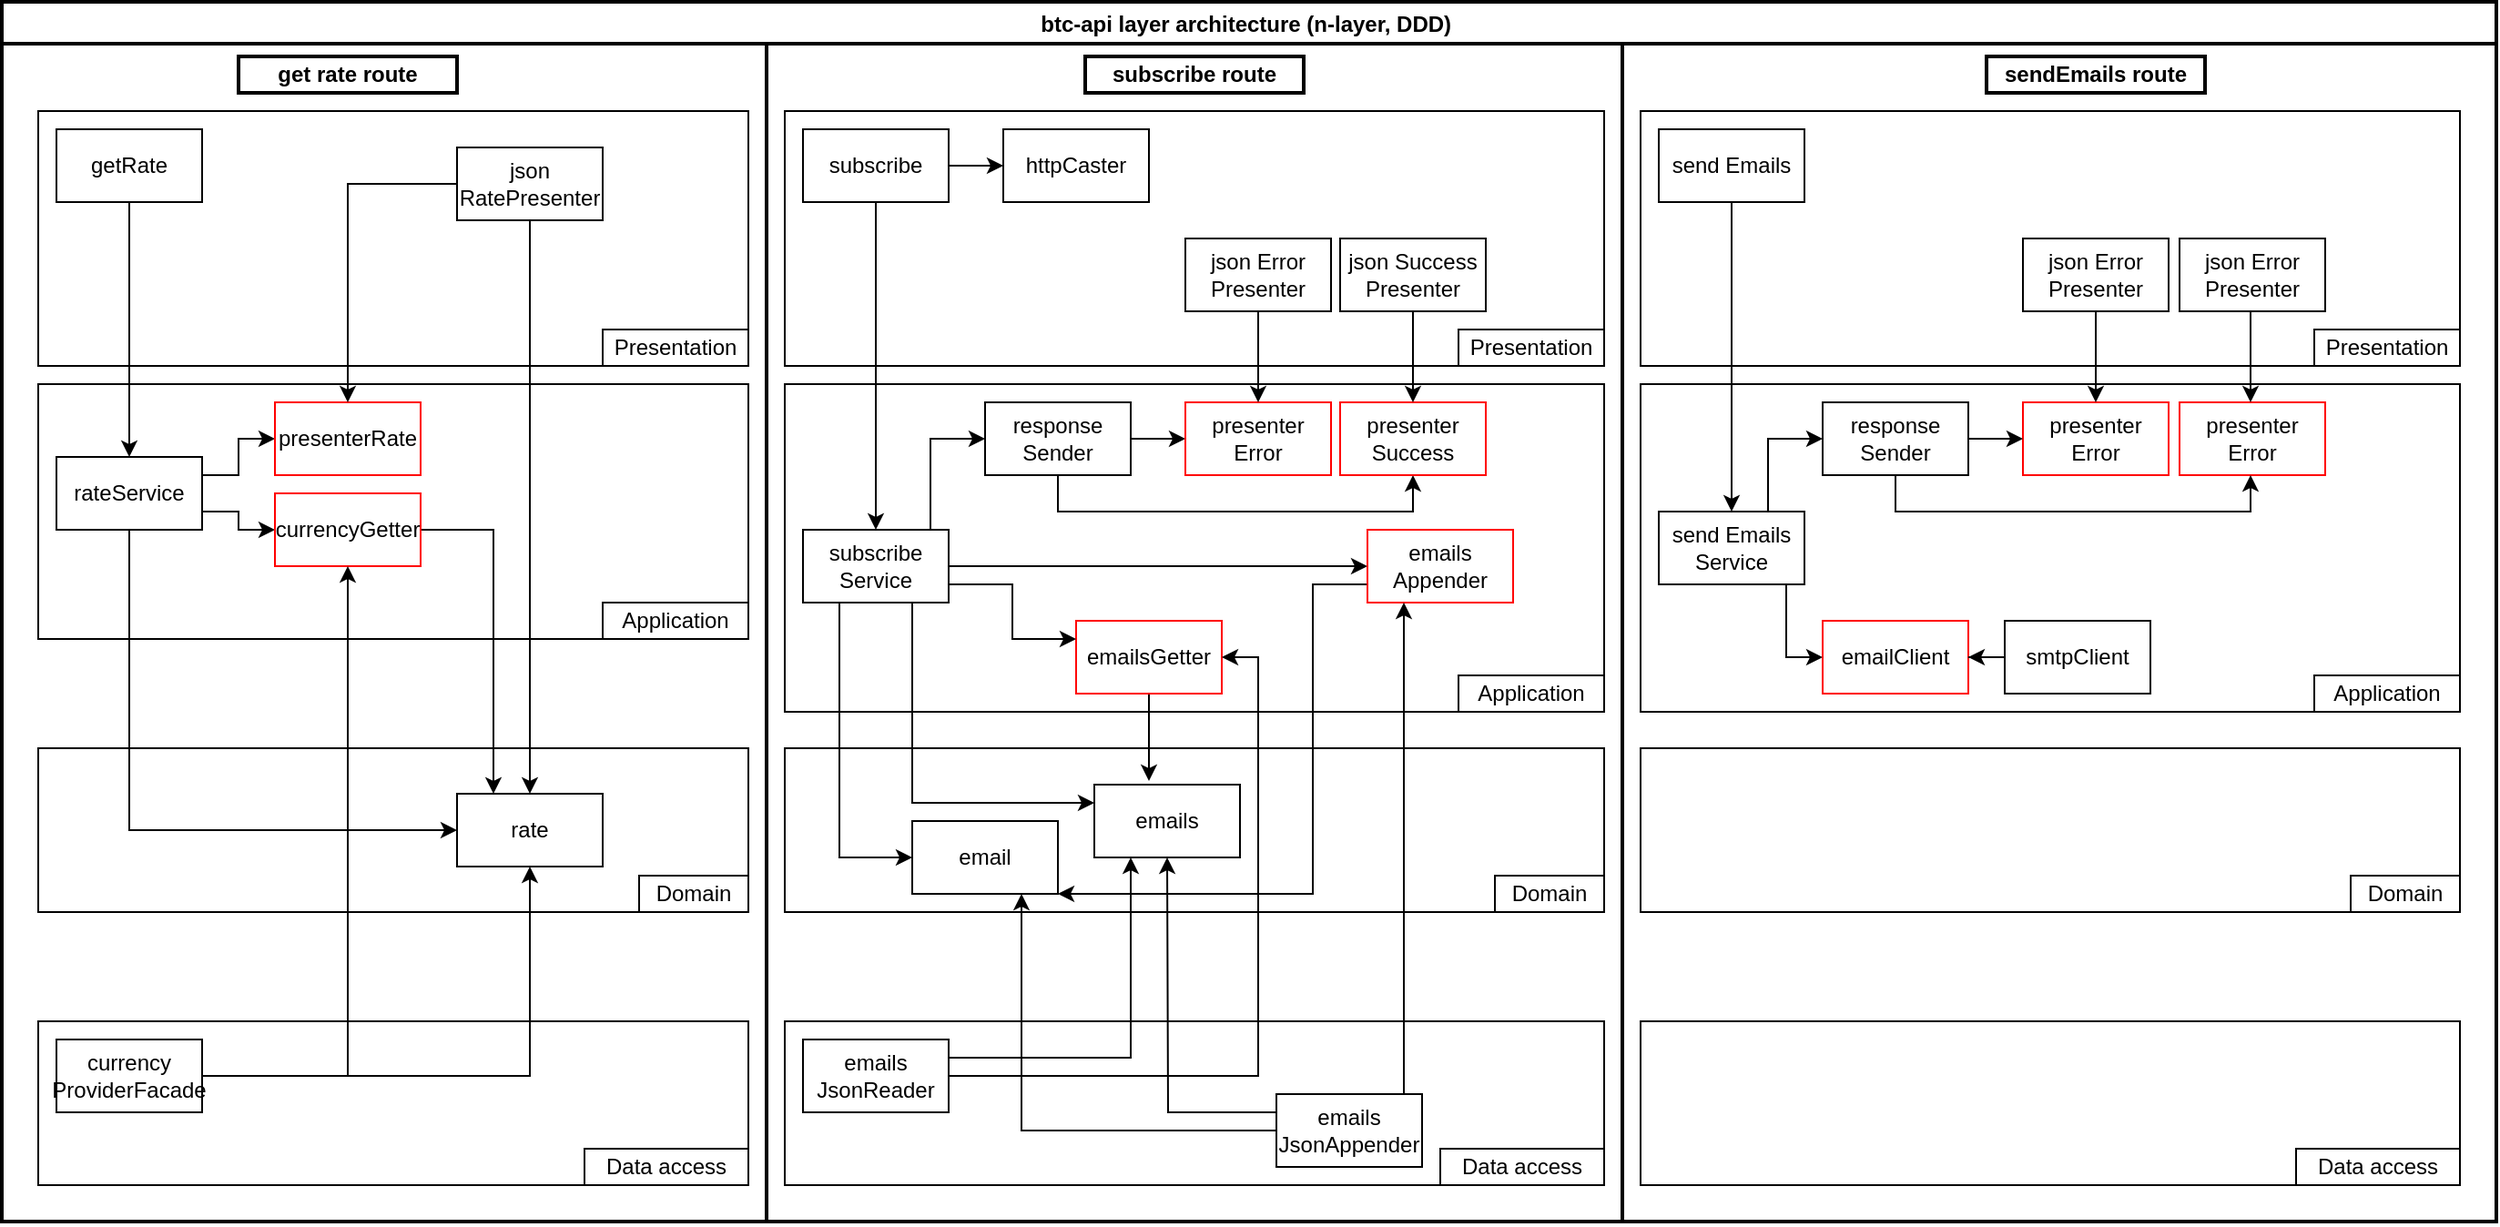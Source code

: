 <mxfile version="15.2.7" type="device"><diagram id="KX5uGSWNu6h5Ka4KZpO0" name="Страница 1"><mxGraphModel dx="1736" dy="1020" grid="1" gridSize="10" guides="1" tooltips="1" connect="1" arrows="1" fold="1" page="1" pageScale="1" pageWidth="827" pageHeight="1169" math="0" shadow="0"><root><mxCell id="0"/><mxCell id="1" parent="0"/><mxCell id="Bm9V3bz-nFKjfnUOpTex-5" value="btc-api layer architecture (n-layer, DDD) " style="swimlane;strokeWidth=2;" vertex="1" parent="1"><mxGeometry x="80" y="10" width="1370" height="670" as="geometry"/></mxCell><mxCell id="Bm9V3bz-nFKjfnUOpTex-6" value="" style="rounded=0;whiteSpace=wrap;html=1;" vertex="1" parent="Bm9V3bz-nFKjfnUOpTex-5"><mxGeometry x="20" y="60" width="390" height="140" as="geometry"/></mxCell><mxCell id="Bm9V3bz-nFKjfnUOpTex-7" value="" style="rounded=0;whiteSpace=wrap;html=1;" vertex="1" parent="Bm9V3bz-nFKjfnUOpTex-5"><mxGeometry x="20" y="210" width="390" height="140" as="geometry"/></mxCell><mxCell id="Bm9V3bz-nFKjfnUOpTex-8" value="" style="rounded=0;whiteSpace=wrap;html=1;" vertex="1" parent="Bm9V3bz-nFKjfnUOpTex-5"><mxGeometry x="20" y="410" width="390" height="90" as="geometry"/></mxCell><mxCell id="Bm9V3bz-nFKjfnUOpTex-9" value="" style="rounded=0;whiteSpace=wrap;html=1;" vertex="1" parent="Bm9V3bz-nFKjfnUOpTex-5"><mxGeometry x="20" y="560" width="390" height="90" as="geometry"/></mxCell><mxCell id="Bm9V3bz-nFKjfnUOpTex-10" value="Presentation" style="text;html=1;strokeColor=none;fillColor=none;align=center;verticalAlign=middle;whiteSpace=wrap;rounded=0;" vertex="1" parent="Bm9V3bz-nFKjfnUOpTex-5"><mxGeometry x="350" y="180" width="40" height="20" as="geometry"/></mxCell><mxCell id="Bm9V3bz-nFKjfnUOpTex-11" value="Application" style="text;html=1;strokeColor=none;fillColor=none;align=center;verticalAlign=middle;whiteSpace=wrap;rounded=0;" vertex="1" parent="Bm9V3bz-nFKjfnUOpTex-5"><mxGeometry x="350" y="330" width="40" height="20" as="geometry"/></mxCell><mxCell id="Bm9V3bz-nFKjfnUOpTex-12" value="Domain" style="text;html=1;strokeColor=none;fillColor=none;align=center;verticalAlign=middle;whiteSpace=wrap;rounded=0;" vertex="1" parent="Bm9V3bz-nFKjfnUOpTex-5"><mxGeometry x="360" y="480" width="40" height="20" as="geometry"/></mxCell><mxCell id="Bm9V3bz-nFKjfnUOpTex-13" value="Data access" style="text;html=1;strokeColor=none;fillColor=none;align=center;verticalAlign=middle;whiteSpace=wrap;rounded=0;" vertex="1" parent="Bm9V3bz-nFKjfnUOpTex-5"><mxGeometry x="330" y="630" width="70" height="20" as="geometry"/></mxCell><mxCell id="Bm9V3bz-nFKjfnUOpTex-14" value="" style="rounded=0;whiteSpace=wrap;html=1;fillColor=none;" vertex="1" parent="Bm9V3bz-nFKjfnUOpTex-5"><mxGeometry x="350" y="480" width="60" height="20" as="geometry"/></mxCell><mxCell id="Bm9V3bz-nFKjfnUOpTex-15" value="" style="rounded=0;whiteSpace=wrap;html=1;fillColor=none;" vertex="1" parent="Bm9V3bz-nFKjfnUOpTex-5"><mxGeometry x="330" y="330" width="80" height="20" as="geometry"/></mxCell><mxCell id="Bm9V3bz-nFKjfnUOpTex-16" value="" style="rounded=0;whiteSpace=wrap;html=1;fillColor=none;" vertex="1" parent="Bm9V3bz-nFKjfnUOpTex-5"><mxGeometry x="330" y="180" width="80" height="20" as="geometry"/></mxCell><mxCell id="Bm9V3bz-nFKjfnUOpTex-17" value="" style="rounded=0;whiteSpace=wrap;html=1;fillColor=none;" vertex="1" parent="Bm9V3bz-nFKjfnUOpTex-5"><mxGeometry x="320" y="630" width="90" height="20" as="geometry"/></mxCell><mxCell id="Bm9V3bz-nFKjfnUOpTex-22" style="edgeStyle=orthogonalEdgeStyle;rounded=0;orthogonalLoop=1;jettySize=auto;html=1;entryX=0.5;entryY=0;entryDx=0;entryDy=0;" edge="1" parent="Bm9V3bz-nFKjfnUOpTex-5" source="Bm9V3bz-nFKjfnUOpTex-18" target="Bm9V3bz-nFKjfnUOpTex-19"><mxGeometry relative="1" as="geometry"/></mxCell><mxCell id="Bm9V3bz-nFKjfnUOpTex-18" value="getRate" style="rounded=0;whiteSpace=wrap;html=1;fillColor=default;" vertex="1" parent="Bm9V3bz-nFKjfnUOpTex-5"><mxGeometry x="30" y="70" width="80" height="40" as="geometry"/></mxCell><mxCell id="Bm9V3bz-nFKjfnUOpTex-23" style="edgeStyle=orthogonalEdgeStyle;rounded=0;orthogonalLoop=1;jettySize=auto;html=1;exitX=1;exitY=0.25;exitDx=0;exitDy=0;entryX=0;entryY=0.5;entryDx=0;entryDy=0;" edge="1" parent="Bm9V3bz-nFKjfnUOpTex-5" source="Bm9V3bz-nFKjfnUOpTex-19" target="Bm9V3bz-nFKjfnUOpTex-20"><mxGeometry relative="1" as="geometry"/></mxCell><mxCell id="Bm9V3bz-nFKjfnUOpTex-24" style="edgeStyle=orthogonalEdgeStyle;rounded=0;orthogonalLoop=1;jettySize=auto;html=1;exitX=1;exitY=0.75;exitDx=0;exitDy=0;entryX=0;entryY=0.5;entryDx=0;entryDy=0;" edge="1" parent="Bm9V3bz-nFKjfnUOpTex-5" source="Bm9V3bz-nFKjfnUOpTex-19" target="Bm9V3bz-nFKjfnUOpTex-21"><mxGeometry relative="1" as="geometry"/></mxCell><mxCell id="Bm9V3bz-nFKjfnUOpTex-32" style="edgeStyle=orthogonalEdgeStyle;rounded=0;orthogonalLoop=1;jettySize=auto;html=1;exitX=0.5;exitY=1;exitDx=0;exitDy=0;entryX=0;entryY=0.5;entryDx=0;entryDy=0;" edge="1" parent="Bm9V3bz-nFKjfnUOpTex-5" source="Bm9V3bz-nFKjfnUOpTex-19" target="Bm9V3bz-nFKjfnUOpTex-30"><mxGeometry relative="1" as="geometry"/></mxCell><mxCell id="Bm9V3bz-nFKjfnUOpTex-19" value="rateService" style="rounded=0;whiteSpace=wrap;html=1;fillColor=default;" vertex="1" parent="Bm9V3bz-nFKjfnUOpTex-5"><mxGeometry x="30" y="250" width="80" height="40" as="geometry"/></mxCell><mxCell id="Bm9V3bz-nFKjfnUOpTex-20" value="presenterRate" style="rounded=0;whiteSpace=wrap;html=1;strokeColor=#FF0000;" vertex="1" parent="Bm9V3bz-nFKjfnUOpTex-5"><mxGeometry x="150" y="220" width="80" height="40" as="geometry"/></mxCell><mxCell id="Bm9V3bz-nFKjfnUOpTex-34" style="edgeStyle=orthogonalEdgeStyle;rounded=0;orthogonalLoop=1;jettySize=auto;html=1;" edge="1" parent="Bm9V3bz-nFKjfnUOpTex-5" source="Bm9V3bz-nFKjfnUOpTex-21"><mxGeometry relative="1" as="geometry"><mxPoint x="270" y="435" as="targetPoint"/><Array as="points"><mxPoint x="270" y="290"/><mxPoint x="270" y="435"/></Array></mxGeometry></mxCell><mxCell id="Bm9V3bz-nFKjfnUOpTex-21" value="currencyGetter" style="rounded=0;whiteSpace=wrap;html=1;strokeColor=#FF0000;" vertex="1" parent="Bm9V3bz-nFKjfnUOpTex-5"><mxGeometry x="150" y="270" width="80" height="40" as="geometry"/></mxCell><mxCell id="Bm9V3bz-nFKjfnUOpTex-27" style="edgeStyle=orthogonalEdgeStyle;rounded=0;orthogonalLoop=1;jettySize=auto;html=1;exitX=0;exitY=0.5;exitDx=0;exitDy=0;entryX=0.5;entryY=0;entryDx=0;entryDy=0;" edge="1" parent="Bm9V3bz-nFKjfnUOpTex-5" source="Bm9V3bz-nFKjfnUOpTex-25" target="Bm9V3bz-nFKjfnUOpTex-20"><mxGeometry relative="1" as="geometry"/></mxCell><mxCell id="Bm9V3bz-nFKjfnUOpTex-35" style="edgeStyle=orthogonalEdgeStyle;rounded=0;orthogonalLoop=1;jettySize=auto;html=1;entryX=0.5;entryY=0;entryDx=0;entryDy=0;exitX=0.5;exitY=1;exitDx=0;exitDy=0;" edge="1" parent="Bm9V3bz-nFKjfnUOpTex-5" source="Bm9V3bz-nFKjfnUOpTex-25" target="Bm9V3bz-nFKjfnUOpTex-30"><mxGeometry relative="1" as="geometry"><Array as="points"><mxPoint x="290" y="140"/><mxPoint x="290" y="140"/></Array></mxGeometry></mxCell><mxCell id="Bm9V3bz-nFKjfnUOpTex-25" value="json RatePresenter" style="rounded=0;whiteSpace=wrap;html=1;fillColor=default;" vertex="1" parent="Bm9V3bz-nFKjfnUOpTex-5"><mxGeometry x="250" y="80" width="80" height="40" as="geometry"/></mxCell><mxCell id="Bm9V3bz-nFKjfnUOpTex-29" style="edgeStyle=orthogonalEdgeStyle;rounded=0;orthogonalLoop=1;jettySize=auto;html=1;entryX=0.5;entryY=1;entryDx=0;entryDy=0;" edge="1" parent="Bm9V3bz-nFKjfnUOpTex-5" source="Bm9V3bz-nFKjfnUOpTex-28" target="Bm9V3bz-nFKjfnUOpTex-21"><mxGeometry relative="1" as="geometry"/></mxCell><mxCell id="Bm9V3bz-nFKjfnUOpTex-33" style="edgeStyle=orthogonalEdgeStyle;rounded=0;orthogonalLoop=1;jettySize=auto;html=1;entryX=0.5;entryY=1;entryDx=0;entryDy=0;" edge="1" parent="Bm9V3bz-nFKjfnUOpTex-5" source="Bm9V3bz-nFKjfnUOpTex-28" target="Bm9V3bz-nFKjfnUOpTex-30"><mxGeometry relative="1" as="geometry"/></mxCell><mxCell id="Bm9V3bz-nFKjfnUOpTex-28" value="currency ProviderFacade" style="rounded=0;whiteSpace=wrap;html=1;fillColor=default;" vertex="1" parent="Bm9V3bz-nFKjfnUOpTex-5"><mxGeometry x="30" y="570" width="80" height="40" as="geometry"/></mxCell><mxCell id="Bm9V3bz-nFKjfnUOpTex-30" value="rate" style="rounded=0;whiteSpace=wrap;html=1;fillColor=default;" vertex="1" parent="Bm9V3bz-nFKjfnUOpTex-5"><mxGeometry x="250" y="435" width="80" height="40" as="geometry"/></mxCell><mxCell id="Bm9V3bz-nFKjfnUOpTex-36" value="" style="rounded=0;whiteSpace=wrap;html=1;" vertex="1" parent="Bm9V3bz-nFKjfnUOpTex-5"><mxGeometry x="430" y="60" width="450" height="140" as="geometry"/></mxCell><mxCell id="Bm9V3bz-nFKjfnUOpTex-37" value="" style="rounded=0;whiteSpace=wrap;html=1;" vertex="1" parent="Bm9V3bz-nFKjfnUOpTex-5"><mxGeometry x="430" y="210" width="450" height="180" as="geometry"/></mxCell><mxCell id="Bm9V3bz-nFKjfnUOpTex-38" value="" style="rounded=0;whiteSpace=wrap;html=1;" vertex="1" parent="Bm9V3bz-nFKjfnUOpTex-5"><mxGeometry x="430" y="410" width="450" height="90" as="geometry"/></mxCell><mxCell id="Bm9V3bz-nFKjfnUOpTex-39" value="" style="rounded=0;whiteSpace=wrap;html=1;" vertex="1" parent="Bm9V3bz-nFKjfnUOpTex-5"><mxGeometry x="430" y="560" width="450" height="90" as="geometry"/></mxCell><mxCell id="Bm9V3bz-nFKjfnUOpTex-40" value="Presentation" style="text;html=1;strokeColor=none;fillColor=none;align=center;verticalAlign=middle;whiteSpace=wrap;rounded=0;" vertex="1" parent="Bm9V3bz-nFKjfnUOpTex-5"><mxGeometry x="820" y="180" width="40" height="20" as="geometry"/></mxCell><mxCell id="Bm9V3bz-nFKjfnUOpTex-41" value="Application" style="text;html=1;strokeColor=none;fillColor=none;align=center;verticalAlign=middle;whiteSpace=wrap;rounded=0;" vertex="1" parent="Bm9V3bz-nFKjfnUOpTex-5"><mxGeometry x="820" y="370" width="40" height="20" as="geometry"/></mxCell><mxCell id="Bm9V3bz-nFKjfnUOpTex-42" value="Domain" style="text;html=1;strokeColor=none;fillColor=none;align=center;verticalAlign=middle;whiteSpace=wrap;rounded=0;" vertex="1" parent="Bm9V3bz-nFKjfnUOpTex-5"><mxGeometry x="830" y="480" width="40" height="20" as="geometry"/></mxCell><mxCell id="Bm9V3bz-nFKjfnUOpTex-43" value="Data access" style="text;html=1;strokeColor=none;fillColor=none;align=center;verticalAlign=middle;whiteSpace=wrap;rounded=0;" vertex="1" parent="Bm9V3bz-nFKjfnUOpTex-5"><mxGeometry x="800" y="630" width="70" height="20" as="geometry"/></mxCell><mxCell id="Bm9V3bz-nFKjfnUOpTex-44" value="" style="rounded=0;whiteSpace=wrap;html=1;fillColor=none;" vertex="1" parent="Bm9V3bz-nFKjfnUOpTex-5"><mxGeometry x="820" y="480" width="60" height="20" as="geometry"/></mxCell><mxCell id="Bm9V3bz-nFKjfnUOpTex-45" value="" style="rounded=0;whiteSpace=wrap;html=1;fillColor=none;" vertex="1" parent="Bm9V3bz-nFKjfnUOpTex-5"><mxGeometry x="800" y="370" width="80" height="20" as="geometry"/></mxCell><mxCell id="Bm9V3bz-nFKjfnUOpTex-46" value="" style="rounded=0;whiteSpace=wrap;html=1;fillColor=none;" vertex="1" parent="Bm9V3bz-nFKjfnUOpTex-5"><mxGeometry x="800" y="180" width="80" height="20" as="geometry"/></mxCell><mxCell id="Bm9V3bz-nFKjfnUOpTex-47" value="" style="rounded=0;whiteSpace=wrap;html=1;fillColor=none;" vertex="1" parent="Bm9V3bz-nFKjfnUOpTex-5"><mxGeometry x="790" y="630" width="90" height="20" as="geometry"/></mxCell><mxCell id="Bm9V3bz-nFKjfnUOpTex-49" value="subscribe" style="rounded=0;whiteSpace=wrap;html=1;fillColor=default;" vertex="1" parent="Bm9V3bz-nFKjfnUOpTex-5"><mxGeometry x="440" y="70" width="80" height="40" as="geometry"/></mxCell><mxCell id="Bm9V3bz-nFKjfnUOpTex-65" style="edgeStyle=orthogonalEdgeStyle;rounded=0;orthogonalLoop=1;jettySize=auto;html=1;entryX=0;entryY=0.5;entryDx=0;entryDy=0;strokeWidth=1;exitX=1;exitY=0.5;exitDx=0;exitDy=0;" edge="1" parent="Bm9V3bz-nFKjfnUOpTex-5" source="Bm9V3bz-nFKjfnUOpTex-49" target="Bm9V3bz-nFKjfnUOpTex-59"><mxGeometry relative="1" as="geometry"><Array as="points"><mxPoint x="550" y="90"/><mxPoint x="550" y="90"/></Array></mxGeometry></mxCell><mxCell id="Bm9V3bz-nFKjfnUOpTex-67" style="edgeStyle=orthogonalEdgeStyle;rounded=0;orthogonalLoop=1;jettySize=auto;html=1;entryX=0;entryY=0.5;entryDx=0;entryDy=0;strokeWidth=1;exitX=0.25;exitY=1;exitDx=0;exitDy=0;" edge="1" parent="Bm9V3bz-nFKjfnUOpTex-5" source="Bm9V3bz-nFKjfnUOpTex-53" target="Bm9V3bz-nFKjfnUOpTex-66"><mxGeometry relative="1" as="geometry"/></mxCell><mxCell id="Bm9V3bz-nFKjfnUOpTex-68" style="edgeStyle=orthogonalEdgeStyle;rounded=0;orthogonalLoop=1;jettySize=auto;html=1;exitX=0.75;exitY=1;exitDx=0;exitDy=0;entryX=0;entryY=0.25;entryDx=0;entryDy=0;strokeWidth=1;" edge="1" parent="Bm9V3bz-nFKjfnUOpTex-5" source="Bm9V3bz-nFKjfnUOpTex-53" target="Bm9V3bz-nFKjfnUOpTex-63"><mxGeometry relative="1" as="geometry"><Array as="points"><mxPoint x="500" y="440"/></Array></mxGeometry></mxCell><mxCell id="Bm9V3bz-nFKjfnUOpTex-73" style="edgeStyle=orthogonalEdgeStyle;rounded=0;orthogonalLoop=1;jettySize=auto;html=1;entryX=0;entryY=0.5;entryDx=0;entryDy=0;strokeWidth=1;" edge="1" parent="Bm9V3bz-nFKjfnUOpTex-5" source="Bm9V3bz-nFKjfnUOpTex-53" target="Bm9V3bz-nFKjfnUOpTex-72"><mxGeometry relative="1" as="geometry"/></mxCell><mxCell id="Bm9V3bz-nFKjfnUOpTex-80" style="edgeStyle=orthogonalEdgeStyle;rounded=0;orthogonalLoop=1;jettySize=auto;html=1;entryX=0;entryY=0.5;entryDx=0;entryDy=0;strokeWidth=1;" edge="1" parent="Bm9V3bz-nFKjfnUOpTex-5" source="Bm9V3bz-nFKjfnUOpTex-53" target="Bm9V3bz-nFKjfnUOpTex-79"><mxGeometry relative="1" as="geometry"><Array as="points"><mxPoint x="510" y="240"/></Array></mxGeometry></mxCell><mxCell id="Bm9V3bz-nFKjfnUOpTex-53" value="subscribe Service" style="rounded=0;whiteSpace=wrap;html=1;fillColor=default;" vertex="1" parent="Bm9V3bz-nFKjfnUOpTex-5"><mxGeometry x="440" y="290" width="80" height="40" as="geometry"/></mxCell><mxCell id="Bm9V3bz-nFKjfnUOpTex-48" style="edgeStyle=orthogonalEdgeStyle;rounded=0;orthogonalLoop=1;jettySize=auto;html=1;entryX=0.5;entryY=0;entryDx=0;entryDy=0;" edge="1" parent="Bm9V3bz-nFKjfnUOpTex-5" source="Bm9V3bz-nFKjfnUOpTex-49" target="Bm9V3bz-nFKjfnUOpTex-53"><mxGeometry relative="1" as="geometry"/></mxCell><mxCell id="Bm9V3bz-nFKjfnUOpTex-70" style="edgeStyle=orthogonalEdgeStyle;rounded=0;orthogonalLoop=1;jettySize=auto;html=1;entryX=0.375;entryY=-0.05;entryDx=0;entryDy=0;strokeWidth=1;entryPerimeter=0;" edge="1" parent="Bm9V3bz-nFKjfnUOpTex-5" source="Bm9V3bz-nFKjfnUOpTex-56" target="Bm9V3bz-nFKjfnUOpTex-63"><mxGeometry relative="1" as="geometry"/></mxCell><mxCell id="Bm9V3bz-nFKjfnUOpTex-56" value="emailsGetter" style="rounded=0;whiteSpace=wrap;html=1;strokeColor=#FF0000;" vertex="1" parent="Bm9V3bz-nFKjfnUOpTex-5"><mxGeometry x="590" y="340" width="80" height="40" as="geometry"/></mxCell><mxCell id="Bm9V3bz-nFKjfnUOpTex-51" style="edgeStyle=orthogonalEdgeStyle;rounded=0;orthogonalLoop=1;jettySize=auto;html=1;exitX=1;exitY=0.75;exitDx=0;exitDy=0;entryX=0;entryY=0.25;entryDx=0;entryDy=0;" edge="1" parent="Bm9V3bz-nFKjfnUOpTex-5" source="Bm9V3bz-nFKjfnUOpTex-53" target="Bm9V3bz-nFKjfnUOpTex-56"><mxGeometry relative="1" as="geometry"/></mxCell><mxCell id="Bm9V3bz-nFKjfnUOpTex-59" value="httpCaster" style="rounded=0;whiteSpace=wrap;html=1;fillColor=default;" vertex="1" parent="Bm9V3bz-nFKjfnUOpTex-5"><mxGeometry x="550" y="70" width="80" height="40" as="geometry"/></mxCell><mxCell id="Bm9V3bz-nFKjfnUOpTex-69" style="edgeStyle=orthogonalEdgeStyle;rounded=0;orthogonalLoop=1;jettySize=auto;html=1;entryX=1;entryY=0.5;entryDx=0;entryDy=0;strokeWidth=1;" edge="1" parent="Bm9V3bz-nFKjfnUOpTex-5" source="Bm9V3bz-nFKjfnUOpTex-62" target="Bm9V3bz-nFKjfnUOpTex-56"><mxGeometry relative="1" as="geometry"/></mxCell><mxCell id="Bm9V3bz-nFKjfnUOpTex-71" style="edgeStyle=orthogonalEdgeStyle;rounded=0;orthogonalLoop=1;jettySize=auto;html=1;entryX=0.25;entryY=1;entryDx=0;entryDy=0;strokeWidth=1;" edge="1" parent="Bm9V3bz-nFKjfnUOpTex-5" source="Bm9V3bz-nFKjfnUOpTex-62" target="Bm9V3bz-nFKjfnUOpTex-63"><mxGeometry relative="1" as="geometry"><Array as="points"><mxPoint x="620" y="580"/></Array></mxGeometry></mxCell><mxCell id="Bm9V3bz-nFKjfnUOpTex-62" value="emails JsonReader" style="rounded=0;whiteSpace=wrap;html=1;fillColor=default;" vertex="1" parent="Bm9V3bz-nFKjfnUOpTex-5"><mxGeometry x="440" y="570" width="80" height="40" as="geometry"/></mxCell><mxCell id="Bm9V3bz-nFKjfnUOpTex-63" value="emails" style="rounded=0;whiteSpace=wrap;html=1;fillColor=default;" vertex="1" parent="Bm9V3bz-nFKjfnUOpTex-5"><mxGeometry x="600" y="430" width="80" height="40" as="geometry"/></mxCell><mxCell id="Bm9V3bz-nFKjfnUOpTex-66" value="email" style="rounded=0;whiteSpace=wrap;html=1;fillColor=default;" vertex="1" parent="Bm9V3bz-nFKjfnUOpTex-5"><mxGeometry x="500" y="450" width="80" height="40" as="geometry"/></mxCell><mxCell id="Bm9V3bz-nFKjfnUOpTex-77" style="edgeStyle=orthogonalEdgeStyle;rounded=0;orthogonalLoop=1;jettySize=auto;html=1;entryX=1;entryY=1;entryDx=0;entryDy=0;strokeWidth=1;exitX=0;exitY=0.75;exitDx=0;exitDy=0;" edge="1" parent="Bm9V3bz-nFKjfnUOpTex-5" source="Bm9V3bz-nFKjfnUOpTex-72" target="Bm9V3bz-nFKjfnUOpTex-66"><mxGeometry relative="1" as="geometry"><Array as="points"><mxPoint x="720" y="320"/><mxPoint x="720" y="490"/></Array></mxGeometry></mxCell><mxCell id="Bm9V3bz-nFKjfnUOpTex-72" value="emails Appender" style="rounded=0;whiteSpace=wrap;html=1;strokeColor=#FF0000;" vertex="1" parent="Bm9V3bz-nFKjfnUOpTex-5"><mxGeometry x="750" y="290" width="80" height="40" as="geometry"/></mxCell><mxCell id="Bm9V3bz-nFKjfnUOpTex-75" style="edgeStyle=orthogonalEdgeStyle;rounded=0;orthogonalLoop=1;jettySize=auto;html=1;strokeWidth=1;exitX=0;exitY=0.25;exitDx=0;exitDy=0;" edge="1" parent="Bm9V3bz-nFKjfnUOpTex-5" source="Bm9V3bz-nFKjfnUOpTex-74"><mxGeometry relative="1" as="geometry"><mxPoint x="640" y="470" as="targetPoint"/></mxGeometry></mxCell><mxCell id="Bm9V3bz-nFKjfnUOpTex-76" style="edgeStyle=orthogonalEdgeStyle;rounded=0;orthogonalLoop=1;jettySize=auto;html=1;strokeWidth=1;" edge="1" parent="Bm9V3bz-nFKjfnUOpTex-5" source="Bm9V3bz-nFKjfnUOpTex-74"><mxGeometry relative="1" as="geometry"><mxPoint x="770" y="330" as="targetPoint"/><Array as="points"><mxPoint x="770" y="330"/></Array></mxGeometry></mxCell><mxCell id="Bm9V3bz-nFKjfnUOpTex-78" style="edgeStyle=orthogonalEdgeStyle;rounded=0;orthogonalLoop=1;jettySize=auto;html=1;entryX=0.75;entryY=1;entryDx=0;entryDy=0;strokeWidth=1;" edge="1" parent="Bm9V3bz-nFKjfnUOpTex-5" source="Bm9V3bz-nFKjfnUOpTex-74" target="Bm9V3bz-nFKjfnUOpTex-66"><mxGeometry relative="1" as="geometry"/></mxCell><mxCell id="Bm9V3bz-nFKjfnUOpTex-74" value="emails JsonAppender" style="rounded=0;whiteSpace=wrap;html=1;fillColor=default;" vertex="1" parent="Bm9V3bz-nFKjfnUOpTex-5"><mxGeometry x="700" y="600" width="80" height="40" as="geometry"/></mxCell><mxCell id="Bm9V3bz-nFKjfnUOpTex-85" style="edgeStyle=orthogonalEdgeStyle;rounded=0;orthogonalLoop=1;jettySize=auto;html=1;entryX=0;entryY=0.5;entryDx=0;entryDy=0;strokeWidth=1;" edge="1" parent="Bm9V3bz-nFKjfnUOpTex-5" source="Bm9V3bz-nFKjfnUOpTex-79" target="Bm9V3bz-nFKjfnUOpTex-82"><mxGeometry relative="1" as="geometry"/></mxCell><mxCell id="Bm9V3bz-nFKjfnUOpTex-86" style="edgeStyle=orthogonalEdgeStyle;rounded=0;orthogonalLoop=1;jettySize=auto;html=1;entryX=0.5;entryY=1;entryDx=0;entryDy=0;strokeWidth=1;exitX=0.5;exitY=1;exitDx=0;exitDy=0;" edge="1" parent="Bm9V3bz-nFKjfnUOpTex-5" source="Bm9V3bz-nFKjfnUOpTex-79" target="Bm9V3bz-nFKjfnUOpTex-81"><mxGeometry relative="1" as="geometry"><Array as="points"><mxPoint x="580" y="280"/><mxPoint x="775" y="280"/></Array></mxGeometry></mxCell><mxCell id="Bm9V3bz-nFKjfnUOpTex-79" value="response&lt;br&gt;Sender" style="rounded=0;whiteSpace=wrap;html=1;fillColor=default;" vertex="1" parent="Bm9V3bz-nFKjfnUOpTex-5"><mxGeometry x="540" y="220" width="80" height="40" as="geometry"/></mxCell><mxCell id="Bm9V3bz-nFKjfnUOpTex-81" value="presenter Success" style="rounded=0;whiteSpace=wrap;html=1;strokeColor=#FF0000;" vertex="1" parent="Bm9V3bz-nFKjfnUOpTex-5"><mxGeometry x="735" y="220" width="80" height="40" as="geometry"/></mxCell><mxCell id="Bm9V3bz-nFKjfnUOpTex-82" value="presenter Error" style="rounded=0;whiteSpace=wrap;html=1;strokeColor=#FF0000;" vertex="1" parent="Bm9V3bz-nFKjfnUOpTex-5"><mxGeometry x="650" y="220" width="80" height="40" as="geometry"/></mxCell><mxCell id="Bm9V3bz-nFKjfnUOpTex-88" style="edgeStyle=orthogonalEdgeStyle;rounded=0;orthogonalLoop=1;jettySize=auto;html=1;entryX=0.5;entryY=0;entryDx=0;entryDy=0;strokeWidth=1;" edge="1" parent="Bm9V3bz-nFKjfnUOpTex-5" source="Bm9V3bz-nFKjfnUOpTex-83" target="Bm9V3bz-nFKjfnUOpTex-82"><mxGeometry relative="1" as="geometry"/></mxCell><mxCell id="Bm9V3bz-nFKjfnUOpTex-83" value="json Error Presenter" style="rounded=0;whiteSpace=wrap;html=1;fillColor=default;" vertex="1" parent="Bm9V3bz-nFKjfnUOpTex-5"><mxGeometry x="650" y="130" width="80" height="40" as="geometry"/></mxCell><mxCell id="Bm9V3bz-nFKjfnUOpTex-89" style="edgeStyle=orthogonalEdgeStyle;rounded=0;orthogonalLoop=1;jettySize=auto;html=1;entryX=0.5;entryY=0;entryDx=0;entryDy=0;strokeWidth=1;" edge="1" parent="Bm9V3bz-nFKjfnUOpTex-5" source="Bm9V3bz-nFKjfnUOpTex-84" target="Bm9V3bz-nFKjfnUOpTex-81"><mxGeometry relative="1" as="geometry"/></mxCell><mxCell id="Bm9V3bz-nFKjfnUOpTex-84" value="json Success Presenter" style="rounded=0;whiteSpace=wrap;html=1;fillColor=default;" vertex="1" parent="Bm9V3bz-nFKjfnUOpTex-5"><mxGeometry x="735" y="130" width="80" height="40" as="geometry"/></mxCell><mxCell id="Bm9V3bz-nFKjfnUOpTex-90" value="" style="rounded=0;whiteSpace=wrap;html=1;" vertex="1" parent="Bm9V3bz-nFKjfnUOpTex-5"><mxGeometry x="900" y="60" width="450" height="140" as="geometry"/></mxCell><mxCell id="Bm9V3bz-nFKjfnUOpTex-91" value="" style="rounded=0;whiteSpace=wrap;html=1;" vertex="1" parent="Bm9V3bz-nFKjfnUOpTex-5"><mxGeometry x="900" y="210" width="450" height="180" as="geometry"/></mxCell><mxCell id="Bm9V3bz-nFKjfnUOpTex-92" value="" style="rounded=0;whiteSpace=wrap;html=1;" vertex="1" parent="Bm9V3bz-nFKjfnUOpTex-5"><mxGeometry x="900" y="410" width="450" height="90" as="geometry"/></mxCell><mxCell id="Bm9V3bz-nFKjfnUOpTex-93" value="" style="rounded=0;whiteSpace=wrap;html=1;" vertex="1" parent="Bm9V3bz-nFKjfnUOpTex-5"><mxGeometry x="900" y="560" width="450" height="90" as="geometry"/></mxCell><mxCell id="Bm9V3bz-nFKjfnUOpTex-94" value="Presentation" style="text;html=1;strokeColor=none;fillColor=none;align=center;verticalAlign=middle;whiteSpace=wrap;rounded=0;" vertex="1" parent="Bm9V3bz-nFKjfnUOpTex-5"><mxGeometry x="1290" y="180" width="40" height="20" as="geometry"/></mxCell><mxCell id="Bm9V3bz-nFKjfnUOpTex-95" value="Application" style="text;html=1;strokeColor=none;fillColor=none;align=center;verticalAlign=middle;whiteSpace=wrap;rounded=0;" vertex="1" parent="Bm9V3bz-nFKjfnUOpTex-5"><mxGeometry x="1290" y="370" width="40" height="20" as="geometry"/></mxCell><mxCell id="Bm9V3bz-nFKjfnUOpTex-96" value="Domain" style="text;html=1;strokeColor=none;fillColor=none;align=center;verticalAlign=middle;whiteSpace=wrap;rounded=0;" vertex="1" parent="Bm9V3bz-nFKjfnUOpTex-5"><mxGeometry x="1300" y="480" width="40" height="20" as="geometry"/></mxCell><mxCell id="Bm9V3bz-nFKjfnUOpTex-97" value="Data access" style="text;html=1;strokeColor=none;fillColor=none;align=center;verticalAlign=middle;whiteSpace=wrap;rounded=0;" vertex="1" parent="Bm9V3bz-nFKjfnUOpTex-5"><mxGeometry x="1270" y="630" width="70" height="20" as="geometry"/></mxCell><mxCell id="Bm9V3bz-nFKjfnUOpTex-98" value="" style="rounded=0;whiteSpace=wrap;html=1;fillColor=none;" vertex="1" parent="Bm9V3bz-nFKjfnUOpTex-5"><mxGeometry x="1290" y="480" width="60" height="20" as="geometry"/></mxCell><mxCell id="Bm9V3bz-nFKjfnUOpTex-99" value="" style="rounded=0;whiteSpace=wrap;html=1;fillColor=none;" vertex="1" parent="Bm9V3bz-nFKjfnUOpTex-5"><mxGeometry x="1270" y="370" width="80" height="20" as="geometry"/></mxCell><mxCell id="Bm9V3bz-nFKjfnUOpTex-100" value="" style="rounded=0;whiteSpace=wrap;html=1;fillColor=none;" vertex="1" parent="Bm9V3bz-nFKjfnUOpTex-5"><mxGeometry x="1270" y="180" width="80" height="20" as="geometry"/></mxCell><mxCell id="Bm9V3bz-nFKjfnUOpTex-101" value="" style="rounded=0;whiteSpace=wrap;html=1;fillColor=none;" vertex="1" parent="Bm9V3bz-nFKjfnUOpTex-5"><mxGeometry x="1260" y="630" width="90" height="20" as="geometry"/></mxCell><mxCell id="Bm9V3bz-nFKjfnUOpTex-102" value="send Emails" style="rounded=0;whiteSpace=wrap;html=1;fillColor=default;" vertex="1" parent="Bm9V3bz-nFKjfnUOpTex-5"><mxGeometry x="910" y="70" width="80" height="40" as="geometry"/></mxCell><mxCell id="Bm9V3bz-nFKjfnUOpTex-143" style="edgeStyle=orthogonalEdgeStyle;rounded=0;orthogonalLoop=1;jettySize=auto;html=1;entryX=0;entryY=0.5;entryDx=0;entryDy=0;strokeWidth=1;exitX=0.75;exitY=0;exitDx=0;exitDy=0;" edge="1" parent="Bm9V3bz-nFKjfnUOpTex-5" source="Bm9V3bz-nFKjfnUOpTex-108" target="Bm9V3bz-nFKjfnUOpTex-137"><mxGeometry relative="1" as="geometry"/></mxCell><mxCell id="Bm9V3bz-nFKjfnUOpTex-145" style="edgeStyle=orthogonalEdgeStyle;rounded=0;orthogonalLoop=1;jettySize=auto;html=1;entryX=0;entryY=0.5;entryDx=0;entryDy=0;strokeWidth=1;" edge="1" parent="Bm9V3bz-nFKjfnUOpTex-5" source="Bm9V3bz-nFKjfnUOpTex-108" target="Bm9V3bz-nFKjfnUOpTex-144"><mxGeometry relative="1" as="geometry"><Array as="points"><mxPoint x="980" y="360"/></Array></mxGeometry></mxCell><mxCell id="Bm9V3bz-nFKjfnUOpTex-108" value="send Emails Service" style="rounded=0;whiteSpace=wrap;html=1;fillColor=default;" vertex="1" parent="Bm9V3bz-nFKjfnUOpTex-5"><mxGeometry x="910" y="280" width="80" height="40" as="geometry"/></mxCell><mxCell id="Bm9V3bz-nFKjfnUOpTex-109" style="edgeStyle=orthogonalEdgeStyle;rounded=0;orthogonalLoop=1;jettySize=auto;html=1;entryX=0.5;entryY=0;entryDx=0;entryDy=0;" edge="1" parent="Bm9V3bz-nFKjfnUOpTex-5" source="Bm9V3bz-nFKjfnUOpTex-102" target="Bm9V3bz-nFKjfnUOpTex-108"><mxGeometry relative="1" as="geometry"/></mxCell><mxCell id="Bm9V3bz-nFKjfnUOpTex-129" value="presenter Error" style="rounded=0;whiteSpace=wrap;html=1;strokeColor=#FF0000;" vertex="1" parent="Bm9V3bz-nFKjfnUOpTex-5"><mxGeometry x="1196" y="220" width="80" height="40" as="geometry"/></mxCell><mxCell id="Bm9V3bz-nFKjfnUOpTex-131" value="json Error Presenter" style="rounded=0;whiteSpace=wrap;html=1;fillColor=default;" vertex="1" parent="Bm9V3bz-nFKjfnUOpTex-5"><mxGeometry x="1196" y="130" width="80" height="40" as="geometry"/></mxCell><mxCell id="Bm9V3bz-nFKjfnUOpTex-134" value="" style="endArrow=none;html=1;strokeWidth=2;" edge="1" parent="Bm9V3bz-nFKjfnUOpTex-5"><mxGeometry width="50" height="50" relative="1" as="geometry"><mxPoint x="890" y="670" as="sourcePoint"/><mxPoint x="890" y="23" as="targetPoint"/></mxGeometry></mxCell><mxCell id="Bm9V3bz-nFKjfnUOpTex-136" style="edgeStyle=orthogonalEdgeStyle;rounded=0;orthogonalLoop=1;jettySize=auto;html=1;entryX=0.5;entryY=1;entryDx=0;entryDy=0;strokeWidth=1;exitX=0.5;exitY=1;exitDx=0;exitDy=0;" edge="1" parent="Bm9V3bz-nFKjfnUOpTex-5" source="Bm9V3bz-nFKjfnUOpTex-137"><mxGeometry relative="1" as="geometry"><mxPoint x="1235" y="260" as="targetPoint"/><Array as="points"><mxPoint x="1040" y="280"/><mxPoint x="1235" y="280"/></Array></mxGeometry></mxCell><mxCell id="Bm9V3bz-nFKjfnUOpTex-137" value="response&lt;br&gt;Sender" style="rounded=0;whiteSpace=wrap;html=1;fillColor=default;" vertex="1" parent="Bm9V3bz-nFKjfnUOpTex-5"><mxGeometry x="1000" y="220" width="80" height="40" as="geometry"/></mxCell><mxCell id="Bm9V3bz-nFKjfnUOpTex-138" value="presenter Error" style="rounded=0;whiteSpace=wrap;html=1;strokeColor=#FF0000;" vertex="1" parent="Bm9V3bz-nFKjfnUOpTex-5"><mxGeometry x="1110" y="220" width="80" height="40" as="geometry"/></mxCell><mxCell id="Bm9V3bz-nFKjfnUOpTex-135" style="edgeStyle=orthogonalEdgeStyle;rounded=0;orthogonalLoop=1;jettySize=auto;html=1;entryX=0;entryY=0.5;entryDx=0;entryDy=0;strokeWidth=1;" edge="1" parent="Bm9V3bz-nFKjfnUOpTex-5" source="Bm9V3bz-nFKjfnUOpTex-137" target="Bm9V3bz-nFKjfnUOpTex-138"><mxGeometry relative="1" as="geometry"/></mxCell><mxCell id="Bm9V3bz-nFKjfnUOpTex-139" style="edgeStyle=orthogonalEdgeStyle;rounded=0;orthogonalLoop=1;jettySize=auto;html=1;entryX=0.5;entryY=0;entryDx=0;entryDy=0;strokeWidth=1;" edge="1" parent="Bm9V3bz-nFKjfnUOpTex-5" source="Bm9V3bz-nFKjfnUOpTex-140" target="Bm9V3bz-nFKjfnUOpTex-138"><mxGeometry relative="1" as="geometry"/></mxCell><mxCell id="Bm9V3bz-nFKjfnUOpTex-140" value="json Error Presenter" style="rounded=0;whiteSpace=wrap;html=1;fillColor=default;" vertex="1" parent="Bm9V3bz-nFKjfnUOpTex-5"><mxGeometry x="1110" y="130" width="80" height="40" as="geometry"/></mxCell><mxCell id="Bm9V3bz-nFKjfnUOpTex-141" style="edgeStyle=orthogonalEdgeStyle;rounded=0;orthogonalLoop=1;jettySize=auto;html=1;entryX=0.5;entryY=0;entryDx=0;entryDy=0;strokeWidth=1;" edge="1" parent="Bm9V3bz-nFKjfnUOpTex-5"><mxGeometry relative="1" as="geometry"><mxPoint x="1235" y="220" as="targetPoint"/><mxPoint x="1235" y="170" as="sourcePoint"/></mxGeometry></mxCell><mxCell id="Bm9V3bz-nFKjfnUOpTex-144" value="emailClient" style="rounded=0;whiteSpace=wrap;html=1;strokeColor=#FF0000;" vertex="1" parent="Bm9V3bz-nFKjfnUOpTex-5"><mxGeometry x="1000" y="340" width="80" height="40" as="geometry"/></mxCell><mxCell id="Bm9V3bz-nFKjfnUOpTex-147" style="edgeStyle=orthogonalEdgeStyle;rounded=0;orthogonalLoop=1;jettySize=auto;html=1;entryX=1;entryY=0.5;entryDx=0;entryDy=0;strokeWidth=1;" edge="1" parent="Bm9V3bz-nFKjfnUOpTex-5" source="Bm9V3bz-nFKjfnUOpTex-146" target="Bm9V3bz-nFKjfnUOpTex-144"><mxGeometry relative="1" as="geometry"/></mxCell><mxCell id="Bm9V3bz-nFKjfnUOpTex-146" value="smtpClient" style="rounded=0;whiteSpace=wrap;html=1;fillColor=default;" vertex="1" parent="Bm9V3bz-nFKjfnUOpTex-5"><mxGeometry x="1100" y="340" width="80" height="40" as="geometry"/></mxCell><mxCell id="Bm9V3bz-nFKjfnUOpTex-148" value="&lt;b&gt;get rate route&lt;/b&gt;" style="rounded=0;whiteSpace=wrap;html=1;strokeColor=#000000;strokeWidth=2;fillColor=default;" vertex="1" parent="Bm9V3bz-nFKjfnUOpTex-5"><mxGeometry x="130" y="30" width="120" height="20" as="geometry"/></mxCell><mxCell id="Bm9V3bz-nFKjfnUOpTex-149" value="&lt;b&gt;subscribe route&lt;/b&gt;" style="rounded=0;whiteSpace=wrap;html=1;strokeColor=#000000;strokeWidth=2;fillColor=default;" vertex="1" parent="Bm9V3bz-nFKjfnUOpTex-5"><mxGeometry x="595" y="30" width="120" height="20" as="geometry"/></mxCell><mxCell id="Bm9V3bz-nFKjfnUOpTex-150" value="&lt;b&gt;sendEmails route&lt;/b&gt;" style="rounded=0;whiteSpace=wrap;html=1;strokeColor=#000000;strokeWidth=2;fillColor=default;" vertex="1" parent="Bm9V3bz-nFKjfnUOpTex-5"><mxGeometry x="1090" y="30" width="120" height="20" as="geometry"/></mxCell><mxCell id="Bm9V3bz-nFKjfnUOpTex-64" value="" style="endArrow=none;html=1;strokeWidth=2;" edge="1" parent="1"><mxGeometry width="50" height="50" relative="1" as="geometry"><mxPoint x="500" y="680" as="sourcePoint"/><mxPoint x="500" y="33" as="targetPoint"/></mxGeometry></mxCell></root></mxGraphModel></diagram></mxfile>